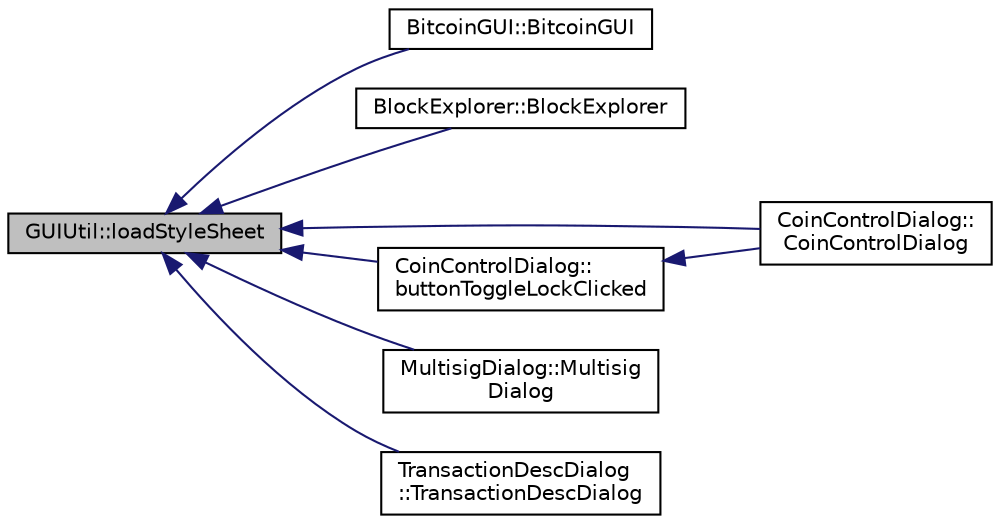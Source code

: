 digraph "GUIUtil::loadStyleSheet"
{
  edge [fontname="Helvetica",fontsize="10",labelfontname="Helvetica",labelfontsize="10"];
  node [fontname="Helvetica",fontsize="10",shape=record];
  rankdir="LR";
  Node233 [label="GUIUtil::loadStyleSheet",height=0.2,width=0.4,color="black", fillcolor="grey75", style="filled", fontcolor="black"];
  Node233 -> Node234 [dir="back",color="midnightblue",fontsize="10",style="solid",fontname="Helvetica"];
  Node234 [label="BitcoinGUI::BitcoinGUI",height=0.2,width=0.4,color="black", fillcolor="white", style="filled",URL="$class_bitcoin_g_u_i.html#a2598b4ffab4a206877bee80916cc775c"];
  Node233 -> Node235 [dir="back",color="midnightblue",fontsize="10",style="solid",fontname="Helvetica"];
  Node235 [label="BlockExplorer::BlockExplorer",height=0.2,width=0.4,color="black", fillcolor="white", style="filled",URL="$class_block_explorer.html#aa1824a81f9b6d20dce7be419170ea02b"];
  Node233 -> Node236 [dir="back",color="midnightblue",fontsize="10",style="solid",fontname="Helvetica"];
  Node236 [label="CoinControlDialog::\lCoinControlDialog",height=0.2,width=0.4,color="black", fillcolor="white", style="filled",URL="$class_coin_control_dialog.html#a8eafb58ed1c5668af9a4890704136671"];
  Node233 -> Node237 [dir="back",color="midnightblue",fontsize="10",style="solid",fontname="Helvetica"];
  Node237 [label="CoinControlDialog::\lbuttonToggleLockClicked",height=0.2,width=0.4,color="black", fillcolor="white", style="filled",URL="$class_coin_control_dialog.html#a6da2f01f4e266766a0be3609890b22f2"];
  Node237 -> Node236 [dir="back",color="midnightblue",fontsize="10",style="solid",fontname="Helvetica"];
  Node233 -> Node238 [dir="back",color="midnightblue",fontsize="10",style="solid",fontname="Helvetica"];
  Node238 [label="MultisigDialog::Multisig\lDialog",height=0.2,width=0.4,color="black", fillcolor="white", style="filled",URL="$class_multisig_dialog.html#af8ff2a9f6dc05a9468d955cb428c6474"];
  Node233 -> Node239 [dir="back",color="midnightblue",fontsize="10",style="solid",fontname="Helvetica"];
  Node239 [label="TransactionDescDialog\l::TransactionDescDialog",height=0.2,width=0.4,color="black", fillcolor="white", style="filled",URL="$class_transaction_desc_dialog.html#aa4431a7da806415ed068437cabd6e9bc"];
}
